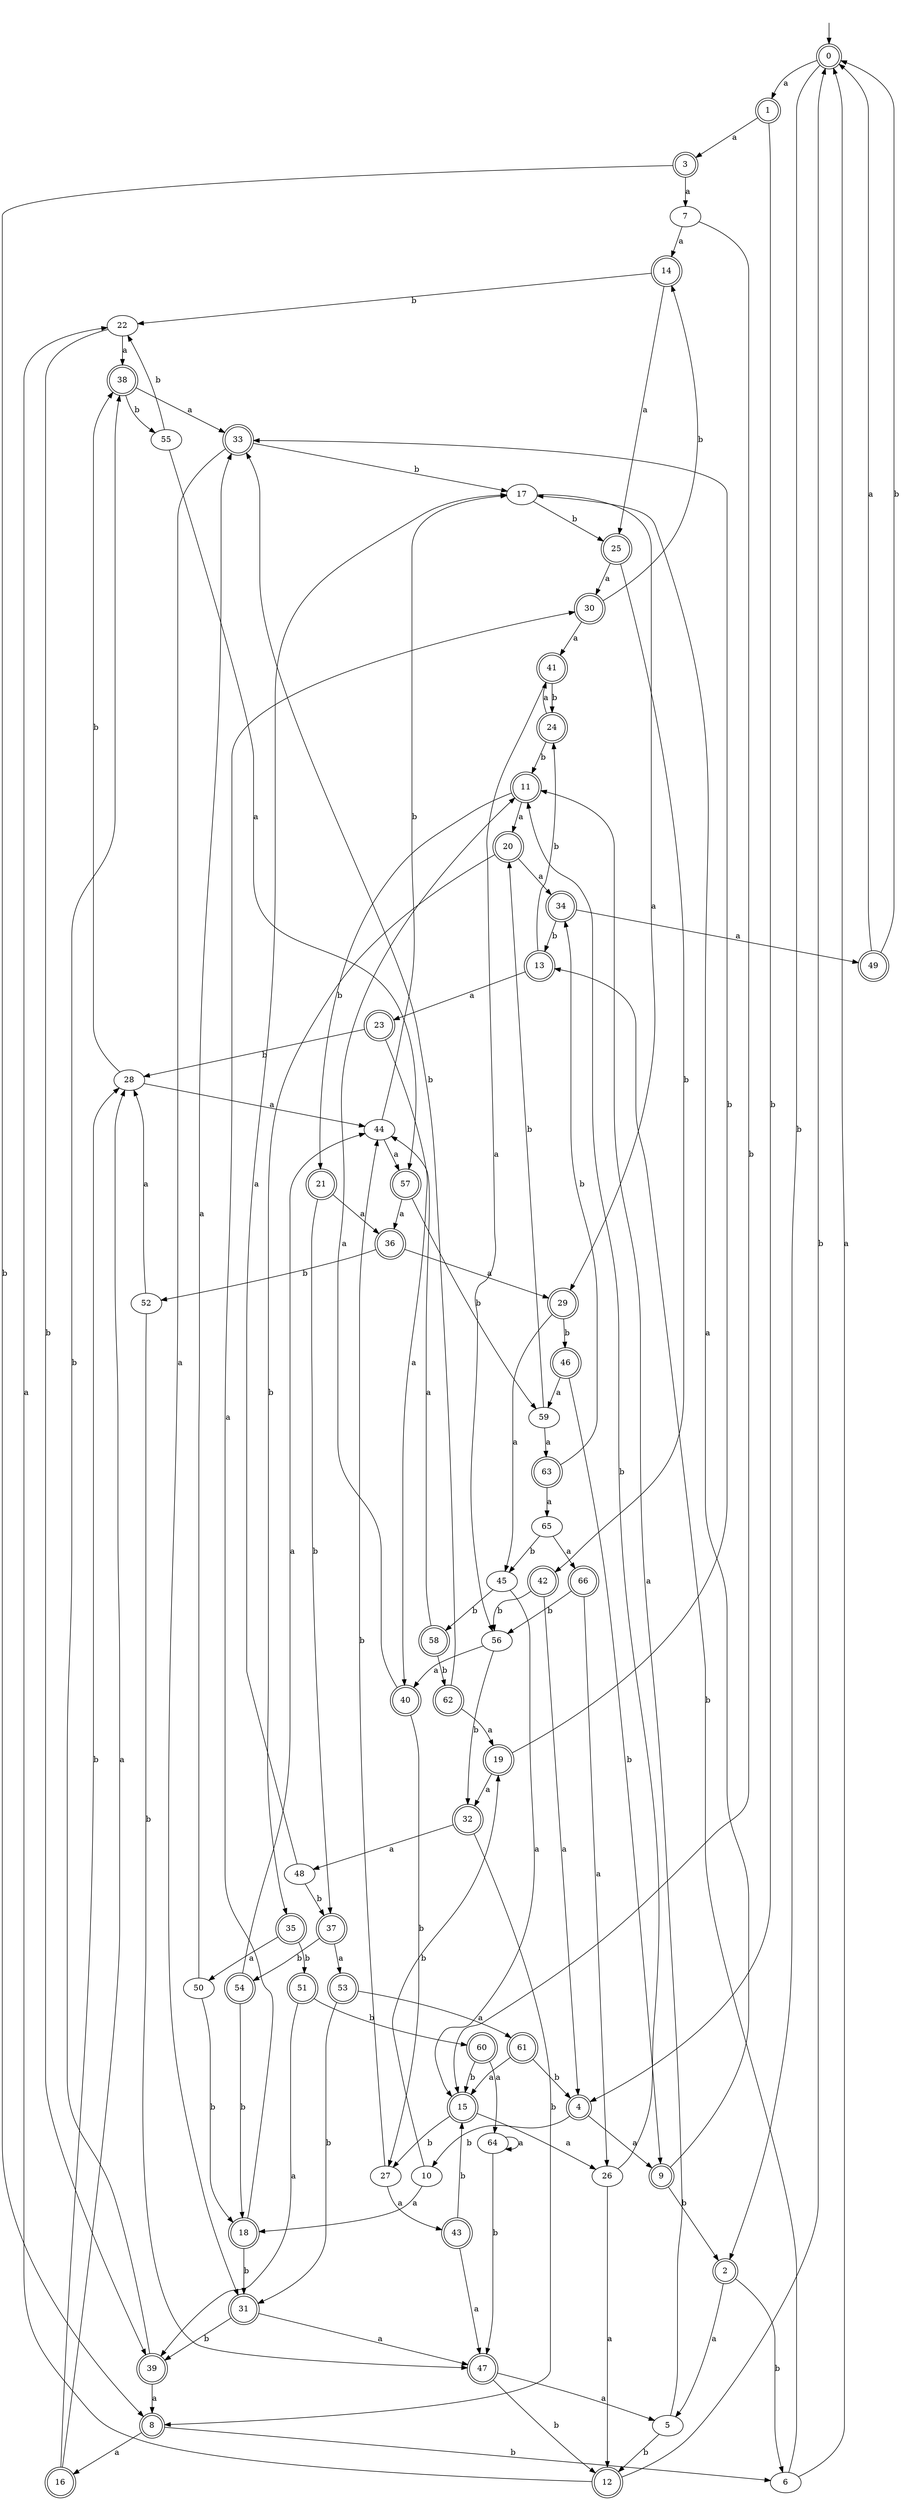 digraph RandomDFA {
  __start0 [label="", shape=none];
  __start0 -> 0 [label=""];
  0 [shape=circle] [shape=doublecircle]
  0 -> 1 [label="a"]
  0 -> 2 [label="b"]
  1 [shape=doublecircle]
  1 -> 3 [label="a"]
  1 -> 4 [label="b"]
  2 [shape=doublecircle]
  2 -> 5 [label="a"]
  2 -> 6 [label="b"]
  3 [shape=doublecircle]
  3 -> 7 [label="a"]
  3 -> 8 [label="b"]
  4 [shape=doublecircle]
  4 -> 9 [label="a"]
  4 -> 10 [label="b"]
  5
  5 -> 11 [label="a"]
  5 -> 12 [label="b"]
  6
  6 -> 0 [label="a"]
  6 -> 13 [label="b"]
  7
  7 -> 14 [label="a"]
  7 -> 15 [label="b"]
  8 [shape=doublecircle]
  8 -> 16 [label="a"]
  8 -> 6 [label="b"]
  9 [shape=doublecircle]
  9 -> 17 [label="a"]
  9 -> 2 [label="b"]
  10
  10 -> 18 [label="a"]
  10 -> 19 [label="b"]
  11 [shape=doublecircle]
  11 -> 20 [label="a"]
  11 -> 21 [label="b"]
  12 [shape=doublecircle]
  12 -> 22 [label="a"]
  12 -> 0 [label="b"]
  13 [shape=doublecircle]
  13 -> 23 [label="a"]
  13 -> 24 [label="b"]
  14 [shape=doublecircle]
  14 -> 25 [label="a"]
  14 -> 22 [label="b"]
  15 [shape=doublecircle]
  15 -> 26 [label="a"]
  15 -> 27 [label="b"]
  16 [shape=doublecircle]
  16 -> 28 [label="a"]
  16 -> 28 [label="b"]
  17
  17 -> 29 [label="a"]
  17 -> 25 [label="b"]
  18 [shape=doublecircle]
  18 -> 30 [label="a"]
  18 -> 31 [label="b"]
  19 [shape=doublecircle]
  19 -> 32 [label="a"]
  19 -> 33 [label="b"]
  20 [shape=doublecircle]
  20 -> 34 [label="a"]
  20 -> 35 [label="b"]
  21 [shape=doublecircle]
  21 -> 36 [label="a"]
  21 -> 37 [label="b"]
  22
  22 -> 38 [label="a"]
  22 -> 39 [label="b"]
  23 [shape=doublecircle]
  23 -> 40 [label="a"]
  23 -> 28 [label="b"]
  24 [shape=doublecircle]
  24 -> 41 [label="a"]
  24 -> 11 [label="b"]
  25 [shape=doublecircle]
  25 -> 30 [label="a"]
  25 -> 42 [label="b"]
  26
  26 -> 12 [label="a"]
  26 -> 11 [label="b"]
  27
  27 -> 43 [label="a"]
  27 -> 44 [label="b"]
  28
  28 -> 44 [label="a"]
  28 -> 38 [label="b"]
  29 [shape=doublecircle]
  29 -> 45 [label="a"]
  29 -> 46 [label="b"]
  30 [shape=doublecircle]
  30 -> 41 [label="a"]
  30 -> 14 [label="b"]
  31 [shape=doublecircle]
  31 -> 47 [label="a"]
  31 -> 39 [label="b"]
  32 [shape=doublecircle]
  32 -> 48 [label="a"]
  32 -> 8 [label="b"]
  33 [shape=doublecircle]
  33 -> 31 [label="a"]
  33 -> 17 [label="b"]
  34 [shape=doublecircle]
  34 -> 49 [label="a"]
  34 -> 13 [label="b"]
  35 [shape=doublecircle]
  35 -> 50 [label="a"]
  35 -> 51 [label="b"]
  36 [shape=doublecircle]
  36 -> 29 [label="a"]
  36 -> 52 [label="b"]
  37 [shape=doublecircle]
  37 -> 53 [label="a"]
  37 -> 54 [label="b"]
  38 [shape=doublecircle]
  38 -> 33 [label="a"]
  38 -> 55 [label="b"]
  39 [shape=doublecircle]
  39 -> 8 [label="a"]
  39 -> 38 [label="b"]
  40 [shape=doublecircle]
  40 -> 11 [label="a"]
  40 -> 27 [label="b"]
  41 [shape=doublecircle]
  41 -> 56 [label="a"]
  41 -> 24 [label="b"]
  42 [shape=doublecircle]
  42 -> 4 [label="a"]
  42 -> 56 [label="b"]
  43 [shape=doublecircle]
  43 -> 47 [label="a"]
  43 -> 15 [label="b"]
  44
  44 -> 57 [label="a"]
  44 -> 17 [label="b"]
  45
  45 -> 15 [label="a"]
  45 -> 58 [label="b"]
  46 [shape=doublecircle]
  46 -> 59 [label="a"]
  46 -> 9 [label="b"]
  47 [shape=doublecircle]
  47 -> 5 [label="a"]
  47 -> 12 [label="b"]
  48
  48 -> 17 [label="a"]
  48 -> 37 [label="b"]
  49 [shape=doublecircle]
  49 -> 0 [label="a"]
  49 -> 0 [label="b"]
  50
  50 -> 33 [label="a"]
  50 -> 18 [label="b"]
  51 [shape=doublecircle]
  51 -> 39 [label="a"]
  51 -> 60 [label="b"]
  52
  52 -> 28 [label="a"]
  52 -> 47 [label="b"]
  53 [shape=doublecircle]
  53 -> 61 [label="a"]
  53 -> 31 [label="b"]
  54 [shape=doublecircle]
  54 -> 44 [label="a"]
  54 -> 18 [label="b"]
  55
  55 -> 57 [label="a"]
  55 -> 22 [label="b"]
  56
  56 -> 40 [label="a"]
  56 -> 32 [label="b"]
  57 [shape=doublecircle]
  57 -> 36 [label="a"]
  57 -> 59 [label="b"]
  58 [shape=doublecircle]
  58 -> 44 [label="a"]
  58 -> 62 [label="b"]
  59
  59 -> 63 [label="a"]
  59 -> 20 [label="b"]
  60 [shape=doublecircle]
  60 -> 64 [label="a"]
  60 -> 15 [label="b"]
  61 [shape=doublecircle]
  61 -> 15 [label="a"]
  61 -> 4 [label="b"]
  62 [shape=doublecircle]
  62 -> 19 [label="a"]
  62 -> 33 [label="b"]
  63 [shape=doublecircle]
  63 -> 65 [label="a"]
  63 -> 34 [label="b"]
  64
  64 -> 64 [label="a"]
  64 -> 47 [label="b"]
  65
  65 -> 66 [label="a"]
  65 -> 45 [label="b"]
  66 [shape=doublecircle]
  66 -> 26 [label="a"]
  66 -> 56 [label="b"]
}
